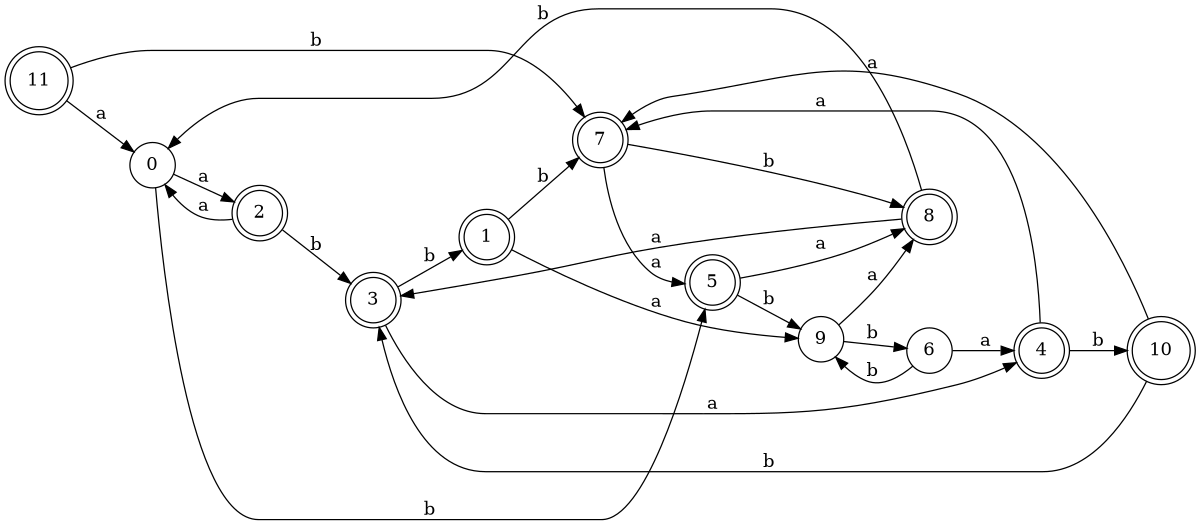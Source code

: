 digraph n10_4 {
__start0 [label="" shape="none"];

rankdir=LR;
size="8,5";

s0 [style="filled", color="black", fillcolor="white" shape="circle", label="0"];
s1 [style="rounded,filled", color="black", fillcolor="white" shape="doublecircle", label="1"];
s2 [style="rounded,filled", color="black", fillcolor="white" shape="doublecircle", label="2"];
s3 [style="rounded,filled", color="black", fillcolor="white" shape="doublecircle", label="3"];
s4 [style="rounded,filled", color="black", fillcolor="white" shape="doublecircle", label="4"];
s5 [style="rounded,filled", color="black", fillcolor="white" shape="doublecircle", label="5"];
s6 [style="filled", color="black", fillcolor="white" shape="circle", label="6"];
s7 [style="rounded,filled", color="black", fillcolor="white" shape="doublecircle", label="7"];
s8 [style="rounded,filled", color="black", fillcolor="white" shape="doublecircle", label="8"];
s9 [style="filled", color="black", fillcolor="white" shape="circle", label="9"];
s10 [style="rounded,filled", color="black", fillcolor="white" shape="doublecircle", label="10"];
s11 [style="rounded,filled", color="black", fillcolor="white" shape="doublecircle", label="11"];
s0 -> s2 [label="a"];
s0 -> s5 [label="b"];
s1 -> s9 [label="a"];
s1 -> s7 [label="b"];
s2 -> s0 [label="a"];
s2 -> s3 [label="b"];
s3 -> s4 [label="a"];
s3 -> s1 [label="b"];
s4 -> s7 [label="a"];
s4 -> s10 [label="b"];
s5 -> s8 [label="a"];
s5 -> s9 [label="b"];
s6 -> s4 [label="a"];
s6 -> s9 [label="b"];
s7 -> s5 [label="a"];
s7 -> s8 [label="b"];
s8 -> s3 [label="a"];
s8 -> s0 [label="b"];
s9 -> s8 [label="a"];
s9 -> s6 [label="b"];
s10 -> s7 [label="a"];
s10 -> s3 [label="b"];
s11 -> s0 [label="a"];
s11 -> s7 [label="b"];

}